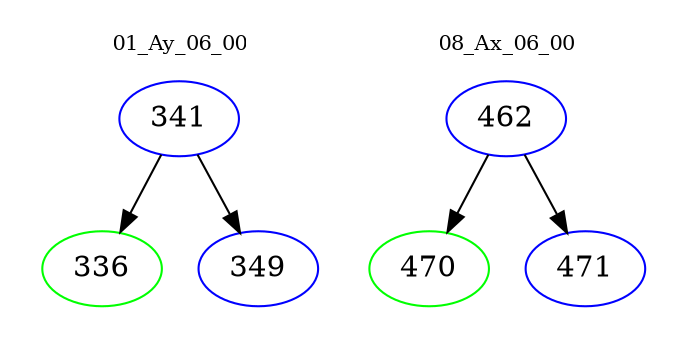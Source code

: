 digraph{
subgraph cluster_0 {
color = white
label = "01_Ay_06_00";
fontsize=10;
T0_341 [label="341", color="blue"]
T0_341 -> T0_336 [color="black"]
T0_336 [label="336", color="green"]
T0_341 -> T0_349 [color="black"]
T0_349 [label="349", color="blue"]
}
subgraph cluster_1 {
color = white
label = "08_Ax_06_00";
fontsize=10;
T1_462 [label="462", color="blue"]
T1_462 -> T1_470 [color="black"]
T1_470 [label="470", color="green"]
T1_462 -> T1_471 [color="black"]
T1_471 [label="471", color="blue"]
}
}
